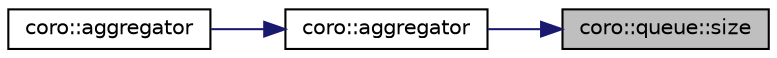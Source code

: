 digraph "coro::queue::size"
{
 // LATEX_PDF_SIZE
  edge [fontname="Helvetica",fontsize="10",labelfontname="Helvetica",labelfontsize="10"];
  node [fontname="Helvetica",fontsize="10",shape=record];
  rankdir="RL";
  Node1 [label="coro::queue::size",height=0.2,width=0.4,color="black", fillcolor="grey75", style="filled", fontcolor="black",tooltip="retrieve current size of the queue"];
  Node1 -> Node2 [dir="back",color="midnightblue",fontsize="10",style="solid",fontname="Helvetica"];
  Node2 [label="coro::aggregator",height=0.2,width=0.4,color="black", fillcolor="white", style="filled",URL="$group__tools_gadbe8227779ecbcddfb6cb148f50b61a8.html#gadbe8227779ecbcddfb6cb148f50b61a8",tooltip="Construct generator which aggregates results of multiple generators."];
  Node2 -> Node3 [dir="back",color="midnightblue",fontsize="10",style="solid",fontname="Helvetica"];
  Node3 [label="coro::aggregator",height=0.2,width=0.4,color="black", fillcolor="white", style="filled",URL="$group__tools_gaaab2245d8eb8ac8b8df848532ddfc497.html#gaaab2245d8eb8ac8b8df848532ddfc497",tooltip="Construct generator which aggregates results of multiple generators."];
}
